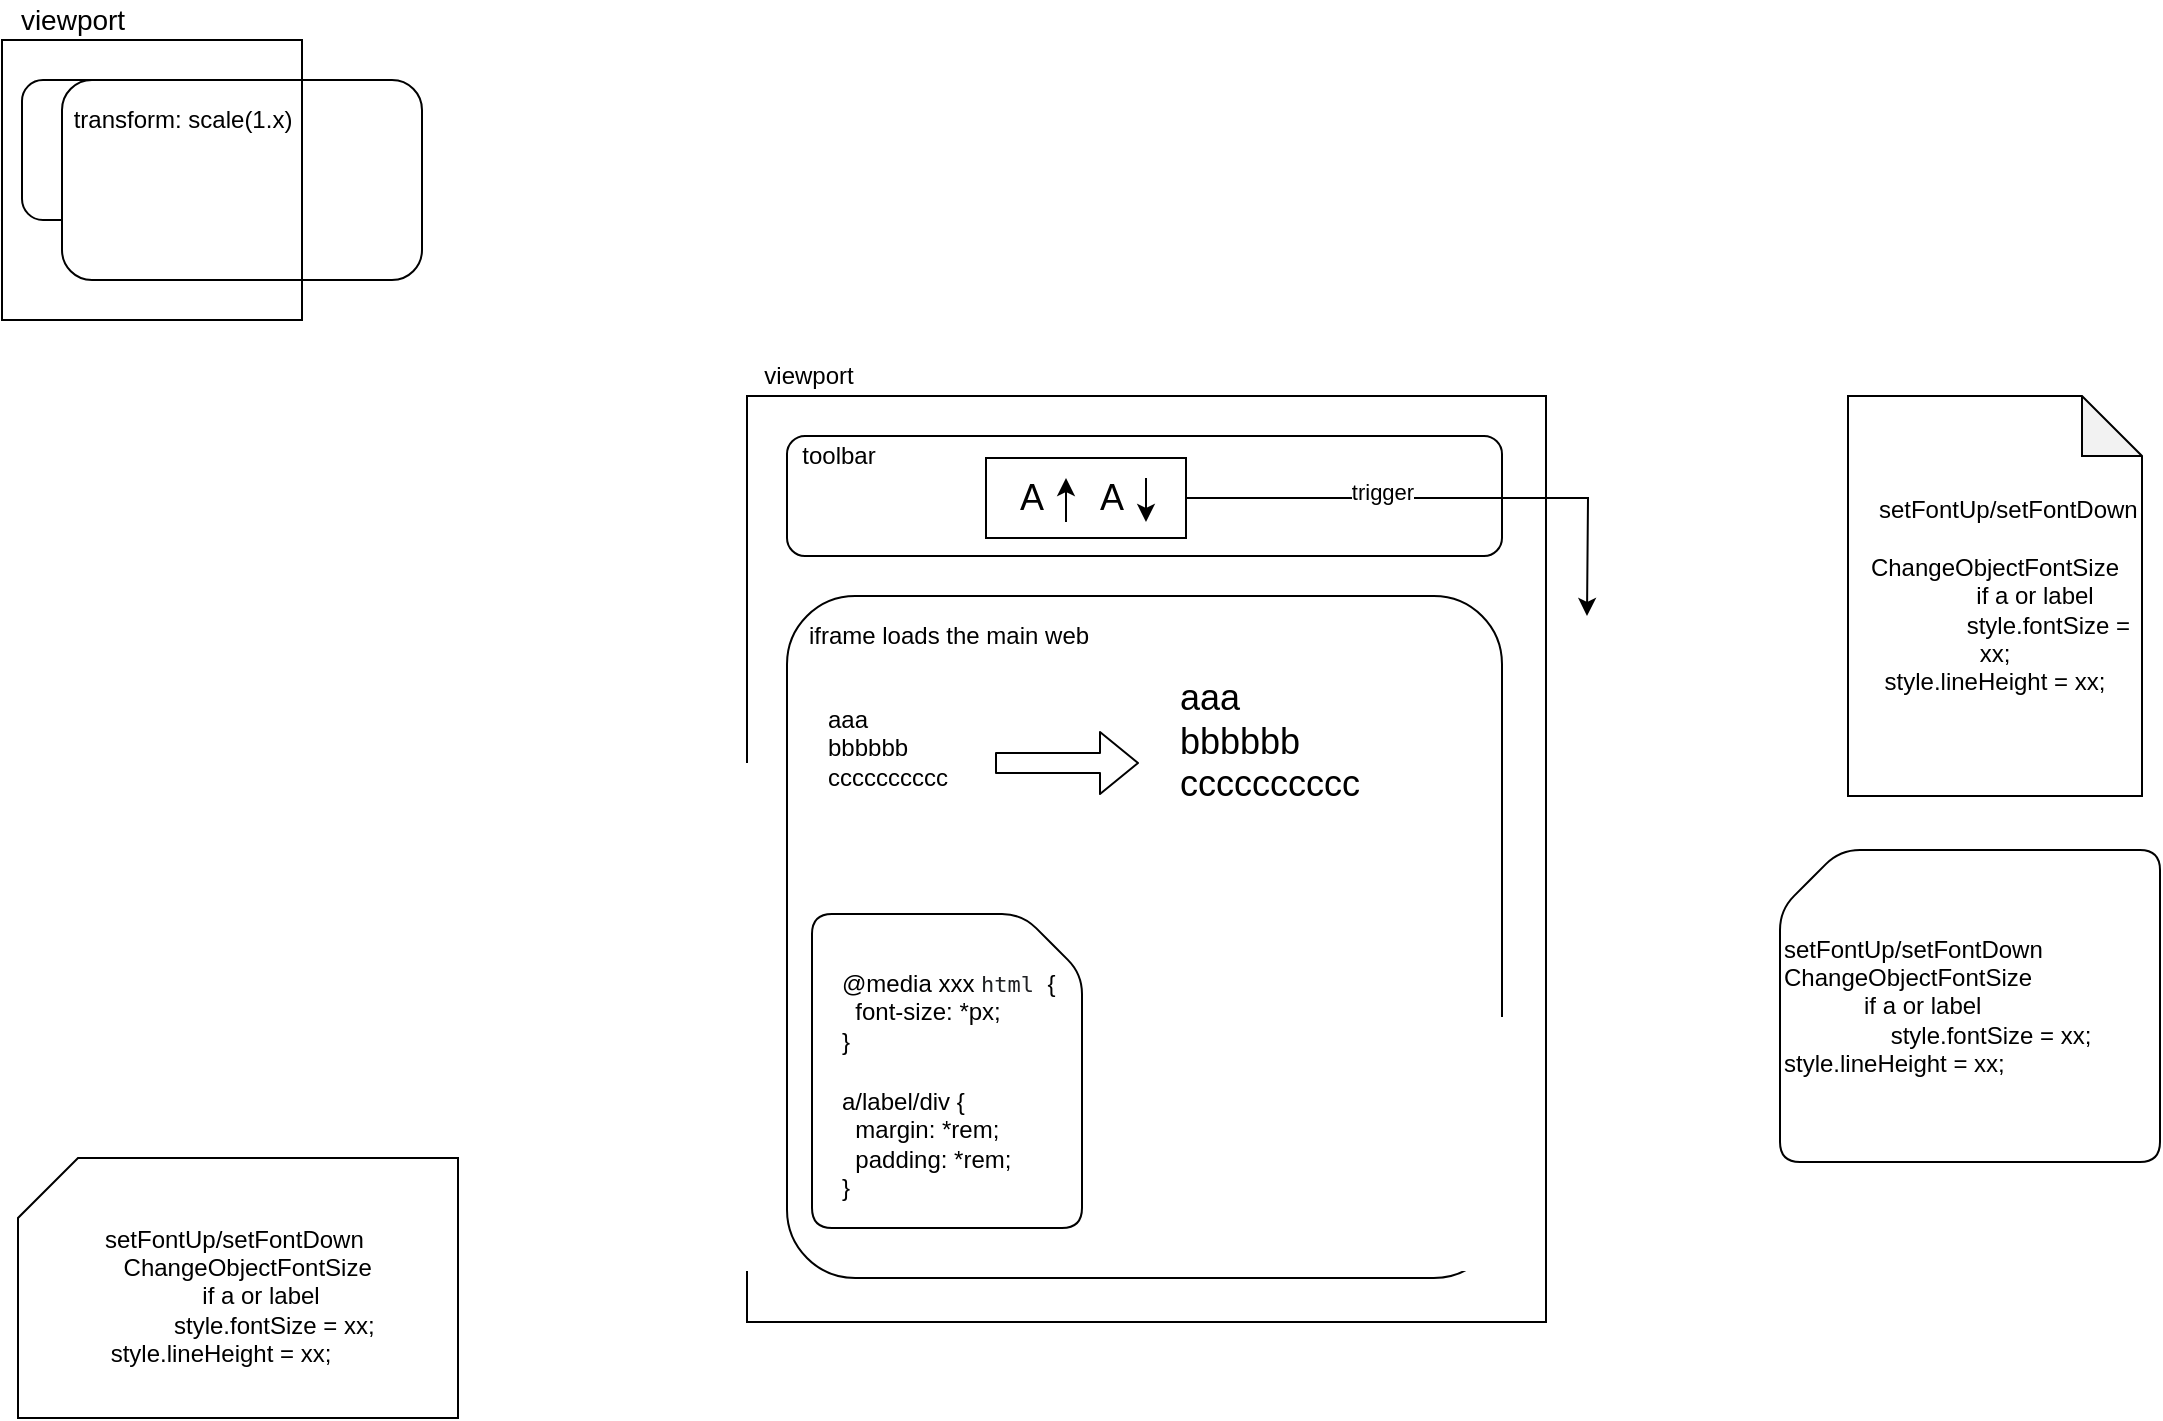 <mxfile version="15.0.2" type="github">
  <diagram id="Un2dL43cCqqY8p0n4aIN" name="Page-1">
    <mxGraphModel dx="1298" dy="834" grid="0" gridSize="10" guides="1" tooltips="1" connect="1" arrows="1" fold="1" page="1" pageScale="1" pageWidth="1654" pageHeight="2336" math="0" shadow="0">
      <root>
        <mxCell id="0" />
        <mxCell id="1" parent="0" />
        <mxCell id="ShXNQLswpiT20pvlI4xM-1" value="" style="rounded=0;whiteSpace=wrap;html=1;" vertex="1" parent="1">
          <mxGeometry x="442.5" y="258" width="399.5" height="463" as="geometry" />
        </mxCell>
        <mxCell id="ShXNQLswpiT20pvlI4xM-2" value="" style="rounded=1;whiteSpace=wrap;html=1;" vertex="1" parent="1">
          <mxGeometry x="462.5" y="278" width="357.5" height="60" as="geometry" />
        </mxCell>
        <mxCell id="ShXNQLswpiT20pvlI4xM-14" value="" style="group" vertex="1" connectable="0" parent="1">
          <mxGeometry x="562" y="289" width="100" height="40" as="geometry" />
        </mxCell>
        <mxCell id="l2Vb87SfteknsquiNWt0-1" value="" style="rounded=0;whiteSpace=wrap;html=1;" parent="ShXNQLswpiT20pvlI4xM-14" vertex="1">
          <mxGeometry width="100" height="40" as="geometry" />
        </mxCell>
        <mxCell id="ShXNQLswpiT20pvlI4xM-13" value="" style="group" vertex="1" connectable="0" parent="ShXNQLswpiT20pvlI4xM-14">
          <mxGeometry x="10" y="10" width="70" height="20" as="geometry" />
        </mxCell>
        <mxCell id="ShXNQLswpiT20pvlI4xM-4" value="" style="endArrow=classic;html=1;exitX=1;exitY=1.1;exitDx=0;exitDy=0;exitPerimeter=0;" edge="1" parent="ShXNQLswpiT20pvlI4xM-13" source="ShXNQLswpiT20pvlI4xM-6">
          <mxGeometry width="50" height="50" relative="1" as="geometry">
            <mxPoint x="30" y="30" as="sourcePoint" />
            <mxPoint x="30" as="targetPoint" />
          </mxGeometry>
        </mxCell>
        <mxCell id="ShXNQLswpiT20pvlI4xM-6" value="&lt;font style=&quot;font-size: 18px&quot;&gt;A&amp;nbsp;&lt;/font&gt;" style="text;html=1;resizable=0;autosize=1;align=center;verticalAlign=middle;points=[];fillColor=none;strokeColor=none;rounded=0;" vertex="1" parent="ShXNQLswpiT20pvlI4xM-13">
          <mxGeometry width="30" height="20" as="geometry" />
        </mxCell>
        <mxCell id="ShXNQLswpiT20pvlI4xM-11" value="" style="endArrow=classic;html=1;exitX=1;exitY=1.1;exitDx=0;exitDy=0;exitPerimeter=0;entryX=1;entryY=1.1;entryDx=0;entryDy=0;entryPerimeter=0;" edge="1" parent="ShXNQLswpiT20pvlI4xM-13" target="ShXNQLswpiT20pvlI4xM-12">
          <mxGeometry width="50" height="50" relative="1" as="geometry">
            <mxPoint x="70" as="sourcePoint" />
            <mxPoint x="70" y="30" as="targetPoint" />
          </mxGeometry>
        </mxCell>
        <mxCell id="ShXNQLswpiT20pvlI4xM-12" value="&lt;font style=&quot;font-size: 18px&quot;&gt;A&amp;nbsp;&lt;/font&gt;" style="text;html=1;resizable=0;autosize=1;align=center;verticalAlign=middle;points=[];fillColor=none;strokeColor=none;rounded=0;" vertex="1" parent="ShXNQLswpiT20pvlI4xM-13">
          <mxGeometry x="40" width="30" height="20" as="geometry" />
        </mxCell>
        <mxCell id="ShXNQLswpiT20pvlI4xM-23" value="" style="group" vertex="1" connectable="0" parent="1">
          <mxGeometry x="70" y="60" width="210" height="160" as="geometry" />
        </mxCell>
        <mxCell id="ShXNQLswpiT20pvlI4xM-16" value="" style="rounded=1;whiteSpace=wrap;html=1;" vertex="1" parent="ShXNQLswpiT20pvlI4xM-23">
          <mxGeometry x="10" y="40" width="140" height="70" as="geometry" />
        </mxCell>
        <mxCell id="ShXNQLswpiT20pvlI4xM-17" value="" style="rounded=1;whiteSpace=wrap;html=1;" vertex="1" parent="ShXNQLswpiT20pvlI4xM-23">
          <mxGeometry x="30" y="40" width="180" height="100" as="geometry" />
        </mxCell>
        <mxCell id="ShXNQLswpiT20pvlI4xM-20" value="" style="rounded=0;whiteSpace=wrap;html=1;fillColor=none;" vertex="1" parent="ShXNQLswpiT20pvlI4xM-23">
          <mxGeometry y="20" width="150" height="140" as="geometry" />
        </mxCell>
        <mxCell id="ShXNQLswpiT20pvlI4xM-21" value="&lt;font style=&quot;font-size: 14px&quot;&gt;viewport&lt;br&gt;&lt;/font&gt;" style="text;html=1;resizable=0;autosize=1;align=center;verticalAlign=middle;points=[];fillColor=none;strokeColor=none;rounded=0;" vertex="1" parent="ShXNQLswpiT20pvlI4xM-23">
          <mxGeometry width="70" height="20" as="geometry" />
        </mxCell>
        <mxCell id="ShXNQLswpiT20pvlI4xM-22" value="transform: scale(1.x)" style="text;html=1;resizable=0;autosize=1;align=center;verticalAlign=middle;points=[];fillColor=none;strokeColor=none;rounded=0;" vertex="1" parent="ShXNQLswpiT20pvlI4xM-23">
          <mxGeometry x="30" y="50" width="120" height="20" as="geometry" />
        </mxCell>
        <mxCell id="ShXNQLswpiT20pvlI4xM-24" value="viewport" style="text;html=1;align=center;verticalAlign=middle;resizable=0;points=[];autosize=1;strokeColor=none;" vertex="1" parent="1">
          <mxGeometry x="442.5" y="238" width="60" height="20" as="geometry" />
        </mxCell>
        <mxCell id="ShXNQLswpiT20pvlI4xM-25" value="toolbar" style="text;html=1;align=center;verticalAlign=middle;resizable=0;points=[];autosize=1;strokeColor=none;" vertex="1" parent="1">
          <mxGeometry x="462.5" y="278" width="50" height="20" as="geometry" />
        </mxCell>
        <mxCell id="ShXNQLswpiT20pvlI4xM-29" value="" style="rounded=1;whiteSpace=wrap;html=1;fillColor=none;arcSize=10;" vertex="1" parent="1">
          <mxGeometry x="462.5" y="358" width="357.5" height="341" as="geometry" />
        </mxCell>
        <mxCell id="ShXNQLswpiT20pvlI4xM-30" value="iframe loads the main web" style="text;html=1;align=center;verticalAlign=middle;resizable=0;points=[];autosize=1;strokeColor=none;" vertex="1" parent="1">
          <mxGeometry x="462.5" y="368" width="160" height="20" as="geometry" />
        </mxCell>
        <mxCell id="ShXNQLswpiT20pvlI4xM-34" value="" style="edgeStyle=orthogonalEdgeStyle;rounded=0;orthogonalLoop=1;jettySize=auto;html=1;exitX=1;exitY=0.5;exitDx=0;exitDy=0;" edge="1" parent="1" source="l2Vb87SfteknsquiNWt0-1">
          <mxGeometry relative="1" as="geometry">
            <mxPoint x="862.5" y="368" as="targetPoint" />
          </mxGeometry>
        </mxCell>
        <mxCell id="ShXNQLswpiT20pvlI4xM-35" value="trigger" style="edgeLabel;html=1;align=center;verticalAlign=middle;resizable=0;points=[];" vertex="1" connectable="0" parent="ShXNQLswpiT20pvlI4xM-34">
          <mxGeometry x="-0.248" y="3" relative="1" as="geometry">
            <mxPoint as="offset" />
          </mxGeometry>
        </mxCell>
        <mxCell id="ShXNQLswpiT20pvlI4xM-45" value="&lt;span style=&quot;text-align: left&quot;&gt;&amp;nbsp; &amp;nbsp; setFontUp/setFontDown&lt;/span&gt;&lt;br style=&quot;text-align: left&quot;&gt;&lt;span style=&quot;text-align: left&quot;&gt;&amp;nbsp; &amp;nbsp; &amp;nbsp; &amp;nbsp; ChangeObjectFontSize&lt;/span&gt;&lt;br style=&quot;text-align: left&quot;&gt;&lt;span style=&quot;text-align: left&quot;&gt;&amp;nbsp; &amp;nbsp; &amp;nbsp; &amp;nbsp; &amp;nbsp; &amp;nbsp; if a or label&lt;/span&gt;&lt;br style=&quot;text-align: left&quot;&gt;&lt;span style=&quot;text-align: left&quot;&gt;&amp;nbsp; &amp;nbsp; &amp;nbsp; &amp;nbsp; &amp;nbsp; &amp;nbsp; &amp;nbsp; &amp;nbsp; style.fontSize = xx;&lt;/span&gt;&lt;br style=&quot;text-align: left&quot;&gt;&lt;span style=&quot;text-align: left&quot;&gt;&lt;/span&gt;&lt;span style=&quot;text-align: left&quot;&gt;&lt;/span&gt;&lt;span style=&quot;text-align: left&quot;&gt;&lt;span&gt;	&lt;/span&gt;&lt;span&gt;	&lt;/span&gt;style.lineHeight = xx;&lt;/span&gt;" style="text;html=1;align=center;verticalAlign=middle;resizable=0;points=[];autosize=1;strokeColor=none;" vertex="1" parent="1">
          <mxGeometry x="97" y="671" width="164" height="74" as="geometry" />
        </mxCell>
        <mxCell id="ShXNQLswpiT20pvlI4xM-47" value="&lt;span style=&quot;text-align: left&quot;&gt;&amp;nbsp; &amp;nbsp; setFontUp/setFontDown&lt;/span&gt;&lt;br style=&quot;text-align: left&quot;&gt;&lt;span style=&quot;text-align: left&quot;&gt;&amp;nbsp; &amp;nbsp; &amp;nbsp; &amp;nbsp; ChangeObjectFontSize&lt;/span&gt;&lt;br style=&quot;text-align: left&quot;&gt;&lt;span style=&quot;text-align: left&quot;&gt;&amp;nbsp; &amp;nbsp; &amp;nbsp; &amp;nbsp; &amp;nbsp; &amp;nbsp; if a or label&lt;/span&gt;&lt;br style=&quot;text-align: left&quot;&gt;&lt;span style=&quot;text-align: left&quot;&gt;&amp;nbsp; &amp;nbsp; &amp;nbsp; &amp;nbsp; &amp;nbsp; &amp;nbsp; &amp;nbsp; &amp;nbsp; style.fontSize = xx;&lt;/span&gt;&lt;br style=&quot;text-align: left&quot;&gt;&lt;span style=&quot;text-align: left&quot;&gt;&lt;/span&gt;&lt;span style=&quot;text-align: left&quot;&gt;&lt;/span&gt;&lt;span style=&quot;text-align: left&quot;&gt;&lt;span&gt;	&lt;/span&gt;&lt;span&gt;	&lt;/span&gt;style.lineHeight = xx;&lt;/span&gt;" style="shape=note;whiteSpace=wrap;html=1;backgroundOutline=1;darkOpacity=0.05;fillColor=none;" vertex="1" parent="1">
          <mxGeometry x="993" y="258" width="147" height="200" as="geometry" />
        </mxCell>
        <mxCell id="ShXNQLswpiT20pvlI4xM-48" value="aaa&lt;br&gt;bbbbbb&lt;br&gt;cccccccccc" style="text;html=1;align=left;verticalAlign=middle;resizable=0;points=[];autosize=1;strokeColor=none;" vertex="1" parent="1">
          <mxGeometry x="480.5" y="411" width="70" height="46" as="geometry" />
        </mxCell>
        <mxCell id="ShXNQLswpiT20pvlI4xM-51" value="" style="shape=card;whiteSpace=wrap;html=1;fillColor=none;" vertex="1" parent="1">
          <mxGeometry x="78" y="639" width="220" height="130" as="geometry" />
        </mxCell>
        <mxCell id="ShXNQLswpiT20pvlI4xM-52" value="&lt;font style=&quot;font-size: 18px&quot;&gt;aaa&lt;br&gt;bbbbbb&lt;br&gt;&lt;font&gt;cccccccccc&lt;/font&gt;&lt;/font&gt;" style="text;html=1;align=left;verticalAlign=middle;resizable=0;points=[];autosize=1;strokeColor=none;" vertex="1" parent="1">
          <mxGeometry x="657" y="405" width="100" height="52" as="geometry" />
        </mxCell>
        <mxCell id="ShXNQLswpiT20pvlI4xM-53" value="" style="shape=flexArrow;endArrow=classic;html=1;" edge="1" parent="1">
          <mxGeometry width="50" height="50" relative="1" as="geometry">
            <mxPoint x="566.5" y="441.5" as="sourcePoint" />
            <mxPoint x="638.5" y="441.5" as="targetPoint" />
          </mxGeometry>
        </mxCell>
        <mxCell id="ShXNQLswpiT20pvlI4xM-57" value="" style="group" vertex="1" connectable="0" parent="1">
          <mxGeometry x="475" y="517" width="135" height="157" as="geometry" />
        </mxCell>
        <mxCell id="ShXNQLswpiT20pvlI4xM-50" value="" style="shape=card;whiteSpace=wrap;html=1;fillColor=none;flipH=1;rounded=1;" vertex="1" parent="ShXNQLswpiT20pvlI4xM-57">
          <mxGeometry width="135" height="157" as="geometry" />
        </mxCell>
        <mxCell id="ShXNQLswpiT20pvlI4xM-31" value="@media xxx&amp;nbsp;&lt;span style=&quot;color: rgb(32 , 33 , 36) ; font-family: &amp;#34;menlo&amp;#34; , monospace ; font-size: 11px ; background-color: rgb(255 , 255 , 255)&quot;&gt;html&lt;/span&gt;&amp;nbsp; {&lt;br&gt;&amp;nbsp; font-size: *px;&lt;br&gt;}" style="text;html=1;align=left;verticalAlign=middle;resizable=0;points=[];autosize=1;strokeColor=none;rotation=0;" vertex="1" parent="ShXNQLswpiT20pvlI4xM-57">
          <mxGeometry x="13" y="26" width="119" height="46" as="geometry" />
        </mxCell>
        <mxCell id="ShXNQLswpiT20pvlI4xM-32" value="a/label/div {&lt;br&gt;&lt;div&gt;&lt;span&gt;&amp;nbsp; margin: *rem;&lt;/span&gt;&lt;/div&gt;&lt;div&gt;&lt;span&gt;&amp;nbsp; padding: *rem;&lt;br&gt;&lt;/span&gt;&lt;/div&gt;&lt;div&gt;&lt;span&gt;}&lt;/span&gt;&lt;/div&gt;" style="text;html=1;align=left;verticalAlign=middle;resizable=0;points=[];autosize=1;strokeColor=none;" vertex="1" parent="ShXNQLswpiT20pvlI4xM-57">
          <mxGeometry x="13" y="85" width="95" height="60" as="geometry" />
        </mxCell>
        <mxCell id="ShXNQLswpiT20pvlI4xM-60" value="&lt;span&gt;setFontUp/setFontDown&lt;br&gt;&lt;/span&gt;&lt;span&gt;ChangeObjectFontSize&lt;/span&gt;&lt;br&gt;&lt;div&gt;&lt;span&gt;&amp;nbsp; &amp;nbsp; &amp;nbsp; &amp;nbsp; &amp;nbsp; &amp;nbsp; if a or label&lt;/span&gt;&lt;/div&gt;&lt;span&gt;&amp;nbsp; &amp;nbsp; &amp;nbsp; &amp;nbsp; &amp;nbsp; &amp;nbsp; &amp;nbsp; &amp;nbsp; style.fontSize = xx;&lt;/span&gt;&lt;br&gt;&lt;span&gt;&lt;/span&gt;&lt;span&gt;&lt;/span&gt;&lt;span&gt;style.lineHeight = xx;&lt;/span&gt;" style="shape=card;whiteSpace=wrap;html=1;fillColor=none;flipH=0;rounded=1;sketch=0;align=left;" vertex="1" parent="1">
          <mxGeometry x="959" y="485" width="190" height="156" as="geometry" />
        </mxCell>
      </root>
    </mxGraphModel>
  </diagram>
</mxfile>
